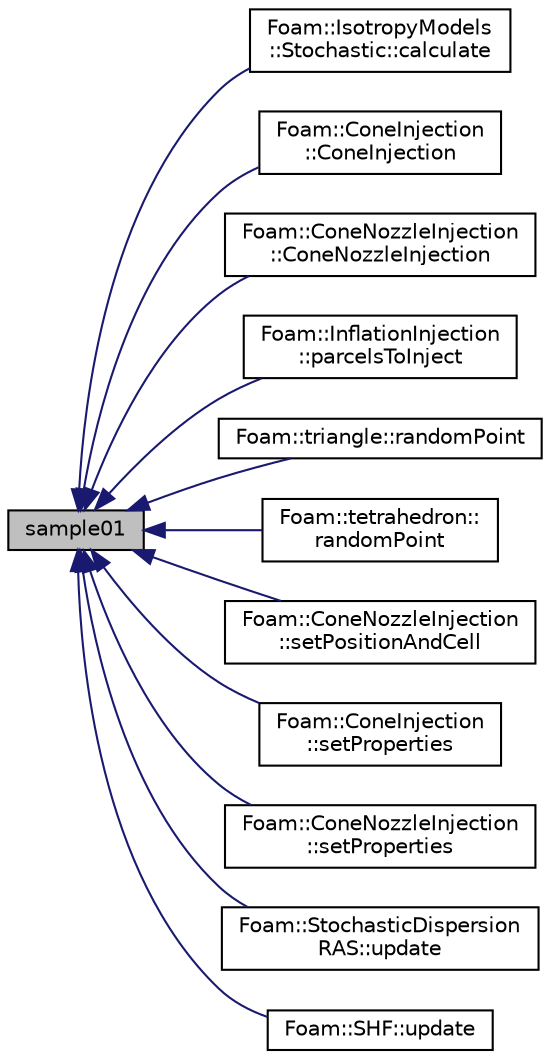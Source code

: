 digraph "sample01"
{
  bgcolor="transparent";
  edge [fontname="Helvetica",fontsize="10",labelfontname="Helvetica",labelfontsize="10"];
  node [fontname="Helvetica",fontsize="10",shape=record];
  rankdir="LR";
  Node1 [label="sample01",height=0.2,width=0.4,color="black", fillcolor="grey75", style="filled", fontcolor="black"];
  Node1 -> Node2 [dir="back",color="midnightblue",fontsize="10",style="solid",fontname="Helvetica"];
  Node2 [label="Foam::IsotropyModels\l::Stochastic::calculate",height=0.2,width=0.4,color="black",URL="$a02438.html#afe1d8348c24e6589bc7c0b3f689316a7",tooltip="Member Functions. "];
  Node1 -> Node3 [dir="back",color="midnightblue",fontsize="10",style="solid",fontname="Helvetica"];
  Node3 [label="Foam::ConeInjection\l::ConeInjection",height=0.2,width=0.4,color="black",URL="$a00338.html#a27734237622b5ec96d4f9bd9ea1b72a1",tooltip="Construct from dictionary. "];
  Node1 -> Node4 [dir="back",color="midnightblue",fontsize="10",style="solid",fontname="Helvetica"];
  Node4 [label="Foam::ConeNozzleInjection\l::ConeNozzleInjection",height=0.2,width=0.4,color="black",URL="$a00339.html#a0a1cf5292f714d4aee4a0f846b16bfc0",tooltip="Construct from dictionary. "];
  Node1 -> Node5 [dir="back",color="midnightblue",fontsize="10",style="solid",fontname="Helvetica"];
  Node5 [label="Foam::InflationInjection\l::parcelsToInject",height=0.2,width=0.4,color="black",URL="$a01085.html#a4c4730db6620caeb697dfb15e7ed265a",tooltip="Number of parcels to introduce relative to SOI. "];
  Node1 -> Node6 [dir="back",color="midnightblue",fontsize="10",style="solid",fontname="Helvetica"];
  Node6 [label="Foam::triangle::randomPoint",height=0.2,width=0.4,color="black",URL="$a02664.html#a7b2e82dae425d9d8f6855568fe25ef63",tooltip="Return a random point on the triangle from a uniform. "];
  Node1 -> Node7 [dir="back",color="midnightblue",fontsize="10",style="solid",fontname="Helvetica"];
  Node7 [label="Foam::tetrahedron::\lrandomPoint",height=0.2,width=0.4,color="black",URL="$a02561.html#a7b2e82dae425d9d8f6855568fe25ef63",tooltip="Return a random point in the tetrahedron from a. "];
  Node1 -> Node8 [dir="back",color="midnightblue",fontsize="10",style="solid",fontname="Helvetica"];
  Node8 [label="Foam::ConeNozzleInjection\l::setPositionAndCell",height=0.2,width=0.4,color="black",URL="$a00339.html#aad46d52ac65ec9617ddd76b06e2bc670",tooltip="Set the injection position and owner cell. "];
  Node1 -> Node9 [dir="back",color="midnightblue",fontsize="10",style="solid",fontname="Helvetica"];
  Node9 [label="Foam::ConeInjection\l::setProperties",height=0.2,width=0.4,color="black",URL="$a00338.html#a9c29fb14e9bea94ae75c185efe894b00",tooltip="Set the parcel properties. "];
  Node1 -> Node10 [dir="back",color="midnightblue",fontsize="10",style="solid",fontname="Helvetica"];
  Node10 [label="Foam::ConeNozzleInjection\l::setProperties",height=0.2,width=0.4,color="black",URL="$a00339.html#a9c29fb14e9bea94ae75c185efe894b00",tooltip="Set the parcel properties. "];
  Node1 -> Node11 [dir="back",color="midnightblue",fontsize="10",style="solid",fontname="Helvetica"];
  Node11 [label="Foam::StochasticDispersion\lRAS::update",height=0.2,width=0.4,color="black",URL="$a02440.html#a6b0b1e27ffb9ac1c38932a7dcd3009e0",tooltip="Update (disperse particles) "];
  Node1 -> Node12 [dir="back",color="midnightblue",fontsize="10",style="solid",fontname="Helvetica"];
  Node12 [label="Foam::SHF::update",height=0.2,width=0.4,color="black",URL="$a02278.html#af86a08f997bc779309ec7d00e914e292",tooltip="Update the parcel properties. "];
}
